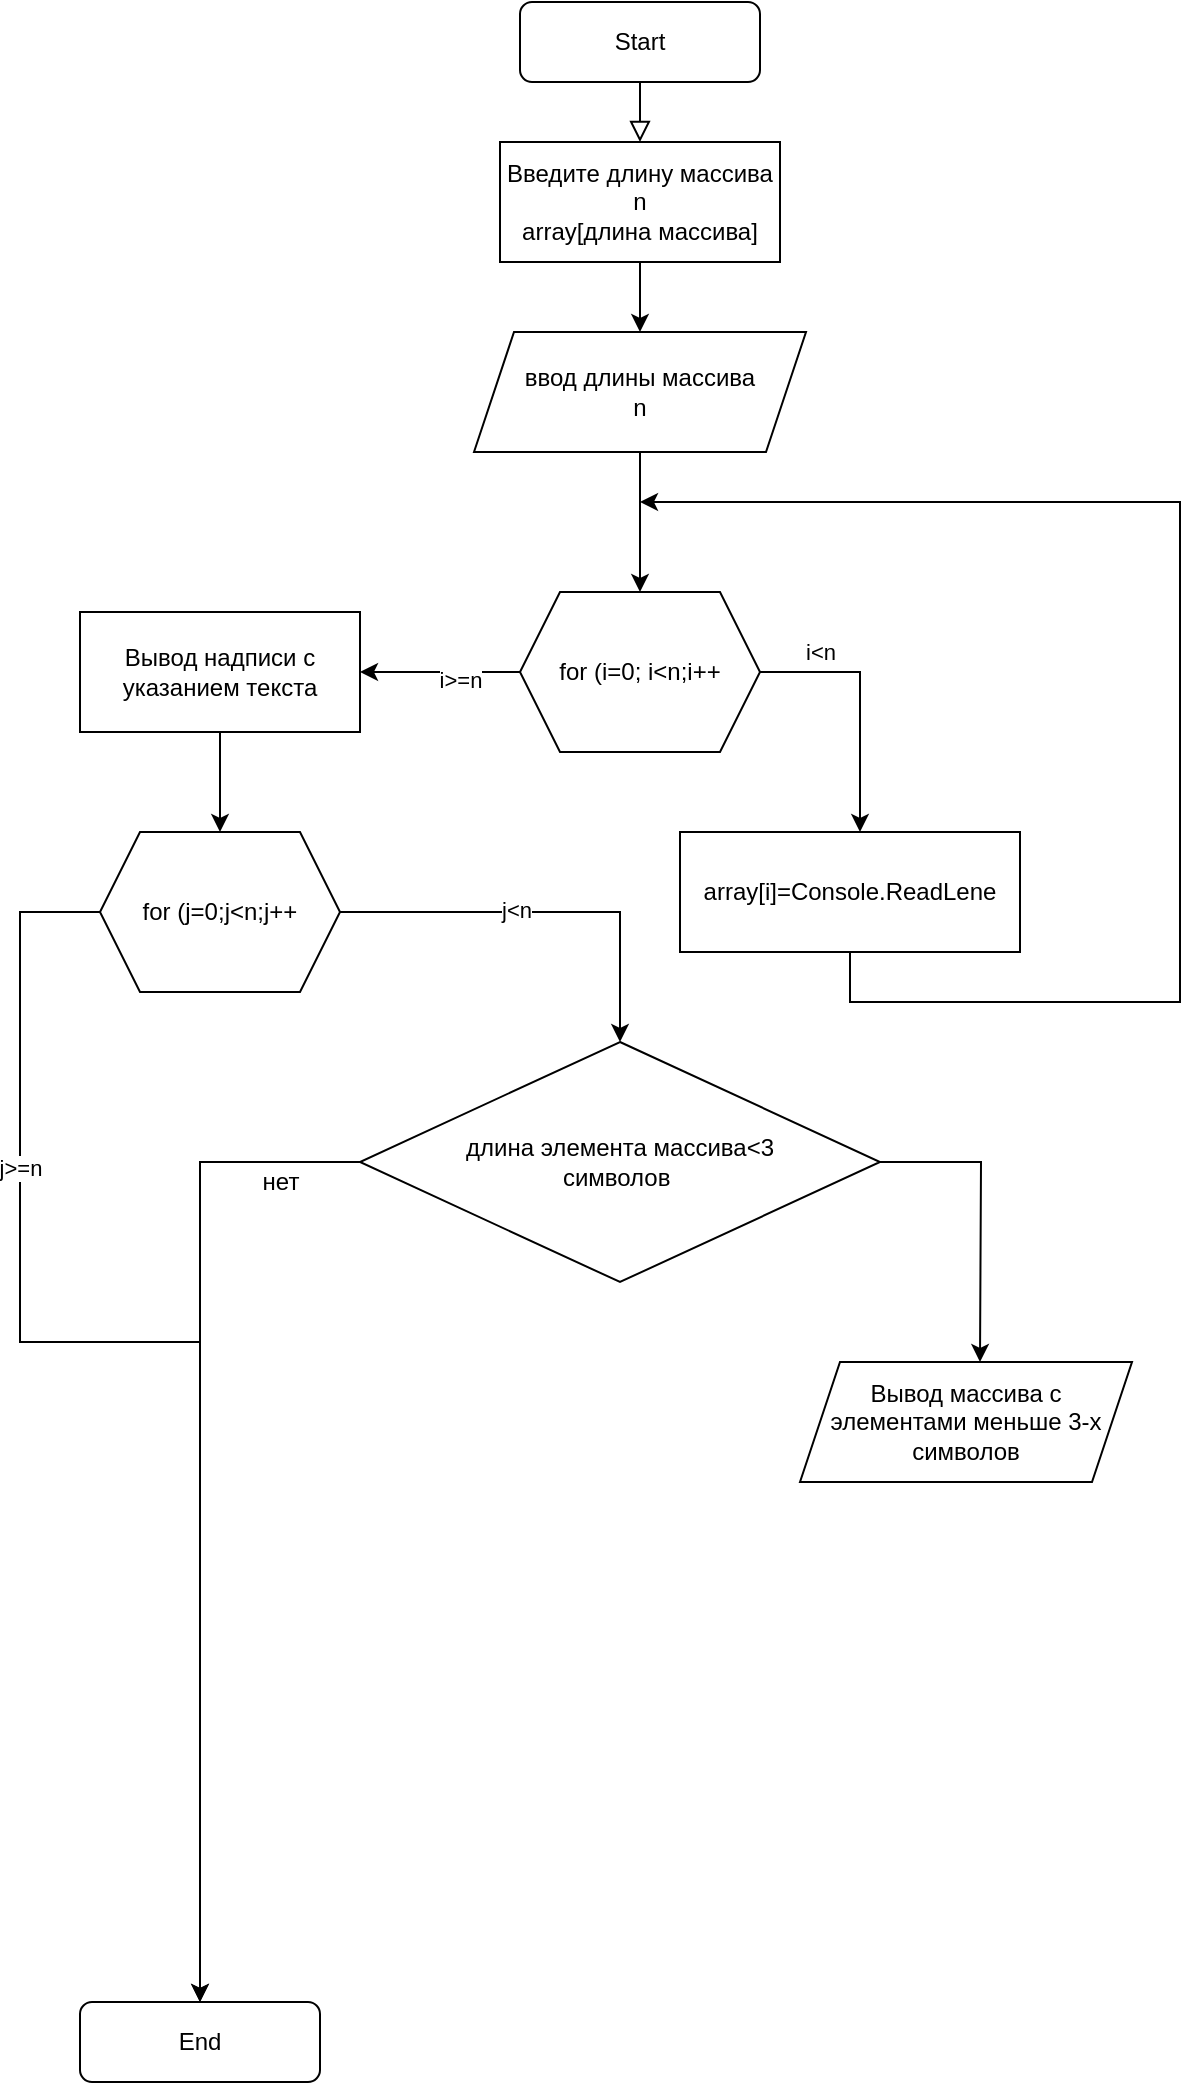<mxfile version="20.6.0" type="device"><diagram id="C5RBs43oDa-KdzZeNtuy" name="Page-1"><mxGraphModel dx="1374" dy="789" grid="1" gridSize="10" guides="1" tooltips="1" connect="1" arrows="1" fold="1" page="1" pageScale="1" pageWidth="827" pageHeight="1169" math="0" shadow="0"><root><mxCell id="WIyWlLk6GJQsqaUBKTNV-0"/><mxCell id="WIyWlLk6GJQsqaUBKTNV-1" parent="WIyWlLk6GJQsqaUBKTNV-0"/><mxCell id="WIyWlLk6GJQsqaUBKTNV-2" value="" style="rounded=0;html=1;jettySize=auto;orthogonalLoop=1;fontSize=11;endArrow=block;endFill=0;endSize=8;strokeWidth=1;shadow=0;labelBackgroundColor=none;edgeStyle=orthogonalEdgeStyle;" parent="WIyWlLk6GJQsqaUBKTNV-1" source="WIyWlLk6GJQsqaUBKTNV-3" edge="1"><mxGeometry relative="1" as="geometry"><mxPoint x="440" y="100" as="targetPoint"/></mxGeometry></mxCell><mxCell id="WIyWlLk6GJQsqaUBKTNV-3" value="Start" style="rounded=1;whiteSpace=wrap;html=1;fontSize=12;glass=0;strokeWidth=1;shadow=0;" parent="WIyWlLk6GJQsqaUBKTNV-1" vertex="1"><mxGeometry x="380" y="30" width="120" height="40" as="geometry"/></mxCell><mxCell id="WIyWlLk6GJQsqaUBKTNV-11" value="End" style="rounded=1;whiteSpace=wrap;html=1;fontSize=12;glass=0;strokeWidth=1;shadow=0;" parent="WIyWlLk6GJQsqaUBKTNV-1" vertex="1"><mxGeometry x="160" y="1030" width="120" height="40" as="geometry"/></mxCell><mxCell id="34L_fiAhbcNzFnVVXLfo-5" value="" style="edgeStyle=orthogonalEdgeStyle;rounded=0;orthogonalLoop=1;jettySize=auto;html=1;exitX=0.5;exitY=1;exitDx=0;exitDy=0;" edge="1" parent="WIyWlLk6GJQsqaUBKTNV-1" source="34L_fiAhbcNzFnVVXLfo-11" target="34L_fiAhbcNzFnVVXLfo-2"><mxGeometry relative="1" as="geometry"><mxPoint x="440" y="275" as="sourcePoint"/></mxGeometry></mxCell><mxCell id="34L_fiAhbcNzFnVVXLfo-12" value="" style="edgeStyle=orthogonalEdgeStyle;rounded=0;orthogonalLoop=1;jettySize=auto;html=1;" edge="1" parent="WIyWlLk6GJQsqaUBKTNV-1" source="34L_fiAhbcNzFnVVXLfo-0" target="34L_fiAhbcNzFnVVXLfo-11"><mxGeometry relative="1" as="geometry"/></mxCell><mxCell id="34L_fiAhbcNzFnVVXLfo-0" value="Введите длину массива&lt;br&gt;n&lt;br&gt;array[длина массива]" style="rounded=0;whiteSpace=wrap;html=1;" vertex="1" parent="WIyWlLk6GJQsqaUBKTNV-1"><mxGeometry x="370" y="100" width="140" height="60" as="geometry"/></mxCell><mxCell id="34L_fiAhbcNzFnVVXLfo-7" style="edgeStyle=orthogonalEdgeStyle;rounded=0;orthogonalLoop=1;jettySize=auto;html=1;" edge="1" parent="WIyWlLk6GJQsqaUBKTNV-1" source="34L_fiAhbcNzFnVVXLfo-2" target="34L_fiAhbcNzFnVVXLfo-6"><mxGeometry relative="1" as="geometry"><Array as="points"><mxPoint x="550" y="365"/></Array></mxGeometry></mxCell><mxCell id="34L_fiAhbcNzFnVVXLfo-8" value="i&amp;lt;n" style="edgeLabel;html=1;align=center;verticalAlign=middle;resizable=0;points=[];" vertex="1" connectable="0" parent="34L_fiAhbcNzFnVVXLfo-7"><mxGeometry x="-0.385" y="-3" relative="1" as="geometry"><mxPoint x="-10" y="-13" as="offset"/></mxGeometry></mxCell><mxCell id="34L_fiAhbcNzFnVVXLfo-15" value="" style="edgeStyle=orthogonalEdgeStyle;rounded=0;orthogonalLoop=1;jettySize=auto;html=1;" edge="1" parent="WIyWlLk6GJQsqaUBKTNV-1" source="34L_fiAhbcNzFnVVXLfo-2" target="34L_fiAhbcNzFnVVXLfo-14"><mxGeometry relative="1" as="geometry"/></mxCell><mxCell id="34L_fiAhbcNzFnVVXLfo-23" value="i&amp;gt;=n" style="edgeLabel;html=1;align=center;verticalAlign=middle;resizable=0;points=[];" vertex="1" connectable="0" parent="34L_fiAhbcNzFnVVXLfo-15"><mxGeometry x="-0.25" y="4" relative="1" as="geometry"><mxPoint as="offset"/></mxGeometry></mxCell><mxCell id="34L_fiAhbcNzFnVVXLfo-2" value="for (i=0; i&amp;lt;n;i++" style="shape=hexagon;perimeter=hexagonPerimeter2;whiteSpace=wrap;html=1;fixedSize=1;" vertex="1" parent="WIyWlLk6GJQsqaUBKTNV-1"><mxGeometry x="380" y="325" width="120" height="80" as="geometry"/></mxCell><mxCell id="34L_fiAhbcNzFnVVXLfo-10" style="edgeStyle=orthogonalEdgeStyle;rounded=0;orthogonalLoop=1;jettySize=auto;html=1;" edge="1" parent="WIyWlLk6GJQsqaUBKTNV-1" source="34L_fiAhbcNzFnVVXLfo-6"><mxGeometry relative="1" as="geometry"><mxPoint x="440" y="280" as="targetPoint"/><Array as="points"><mxPoint x="545" y="530"/><mxPoint x="710" y="530"/></Array></mxGeometry></mxCell><mxCell id="34L_fiAhbcNzFnVVXLfo-6" value="array[i]=Console.ReadLene" style="rounded=0;whiteSpace=wrap;html=1;" vertex="1" parent="WIyWlLk6GJQsqaUBKTNV-1"><mxGeometry x="460" y="445" width="170" height="60" as="geometry"/></mxCell><mxCell id="34L_fiAhbcNzFnVVXLfo-11" value="ввод длины массива&lt;br&gt;n" style="shape=parallelogram;perimeter=parallelogramPerimeter;whiteSpace=wrap;html=1;fixedSize=1;" vertex="1" parent="WIyWlLk6GJQsqaUBKTNV-1"><mxGeometry x="357" y="195" width="166" height="60" as="geometry"/></mxCell><mxCell id="34L_fiAhbcNzFnVVXLfo-18" style="edgeStyle=orthogonalEdgeStyle;rounded=0;orthogonalLoop=1;jettySize=auto;html=1;entryX=0.5;entryY=0;entryDx=0;entryDy=0;" edge="1" parent="WIyWlLk6GJQsqaUBKTNV-1" source="34L_fiAhbcNzFnVVXLfo-13" target="34L_fiAhbcNzFnVVXLfo-17"><mxGeometry relative="1" as="geometry"/></mxCell><mxCell id="34L_fiAhbcNzFnVVXLfo-21" value="j&amp;lt;n" style="edgeLabel;html=1;align=center;verticalAlign=middle;resizable=0;points=[];" vertex="1" connectable="0" parent="34L_fiAhbcNzFnVVXLfo-18"><mxGeometry x="-0.14" y="1" relative="1" as="geometry"><mxPoint as="offset"/></mxGeometry></mxCell><mxCell id="34L_fiAhbcNzFnVVXLfo-20" style="edgeStyle=orthogonalEdgeStyle;rounded=0;orthogonalLoop=1;jettySize=auto;html=1;entryX=0.5;entryY=0;entryDx=0;entryDy=0;" edge="1" parent="WIyWlLk6GJQsqaUBKTNV-1" source="34L_fiAhbcNzFnVVXLfo-13" target="WIyWlLk6GJQsqaUBKTNV-11"><mxGeometry relative="1" as="geometry"><mxPoint x="170" y="720" as="targetPoint"/><Array as="points"><mxPoint x="130" y="485"/><mxPoint x="130" y="700"/><mxPoint x="220" y="700"/></Array></mxGeometry></mxCell><mxCell id="34L_fiAhbcNzFnVVXLfo-22" value="j&amp;gt;=n" style="edgeLabel;html=1;align=center;verticalAlign=middle;resizable=0;points=[];" vertex="1" connectable="0" parent="34L_fiAhbcNzFnVVXLfo-20"><mxGeometry x="-0.504" relative="1" as="geometry"><mxPoint as="offset"/></mxGeometry></mxCell><mxCell id="34L_fiAhbcNzFnVVXLfo-13" value="for (j=0;j&amp;lt;n;j++" style="shape=hexagon;perimeter=hexagonPerimeter2;whiteSpace=wrap;html=1;fixedSize=1;" vertex="1" parent="WIyWlLk6GJQsqaUBKTNV-1"><mxGeometry x="170" y="445" width="120" height="80" as="geometry"/></mxCell><mxCell id="34L_fiAhbcNzFnVVXLfo-16" value="" style="edgeStyle=orthogonalEdgeStyle;rounded=0;orthogonalLoop=1;jettySize=auto;html=1;" edge="1" parent="WIyWlLk6GJQsqaUBKTNV-1" source="34L_fiAhbcNzFnVVXLfo-14" target="34L_fiAhbcNzFnVVXLfo-13"><mxGeometry relative="1" as="geometry"/></mxCell><mxCell id="34L_fiAhbcNzFnVVXLfo-14" value="Вывод надписи с указанием текста" style="rounded=0;whiteSpace=wrap;html=1;" vertex="1" parent="WIyWlLk6GJQsqaUBKTNV-1"><mxGeometry x="160" y="335" width="140" height="60" as="geometry"/></mxCell><mxCell id="34L_fiAhbcNzFnVVXLfo-24" style="edgeStyle=orthogonalEdgeStyle;rounded=0;orthogonalLoop=1;jettySize=auto;html=1;entryX=0.5;entryY=0;entryDx=0;entryDy=0;" edge="1" parent="WIyWlLk6GJQsqaUBKTNV-1" source="34L_fiAhbcNzFnVVXLfo-17" target="WIyWlLk6GJQsqaUBKTNV-11"><mxGeometry relative="1" as="geometry"/></mxCell><mxCell id="34L_fiAhbcNzFnVVXLfo-27" style="edgeStyle=orthogonalEdgeStyle;rounded=0;orthogonalLoop=1;jettySize=auto;html=1;" edge="1" parent="WIyWlLk6GJQsqaUBKTNV-1" source="34L_fiAhbcNzFnVVXLfo-17"><mxGeometry relative="1" as="geometry"><mxPoint x="610" y="710" as="targetPoint"/></mxGeometry></mxCell><mxCell id="34L_fiAhbcNzFnVVXLfo-17" value="длина элемента массива&amp;lt;3&lt;br&gt;символов&amp;nbsp;" style="rhombus;whiteSpace=wrap;html=1;" vertex="1" parent="WIyWlLk6GJQsqaUBKTNV-1"><mxGeometry x="300" y="550" width="260" height="120" as="geometry"/></mxCell><mxCell id="34L_fiAhbcNzFnVVXLfo-25" value="нет" style="text;html=1;align=center;verticalAlign=middle;resizable=0;points=[];autosize=1;strokeColor=none;fillColor=none;" vertex="1" parent="WIyWlLk6GJQsqaUBKTNV-1"><mxGeometry x="240" y="605" width="40" height="30" as="geometry"/></mxCell><mxCell id="34L_fiAhbcNzFnVVXLfo-28" value="Вывод массива с элементами меньше 3-х символов" style="shape=parallelogram;perimeter=parallelogramPerimeter;whiteSpace=wrap;html=1;fixedSize=1;" vertex="1" parent="WIyWlLk6GJQsqaUBKTNV-1"><mxGeometry x="520" y="710" width="166" height="60" as="geometry"/></mxCell></root></mxGraphModel></diagram></mxfile>